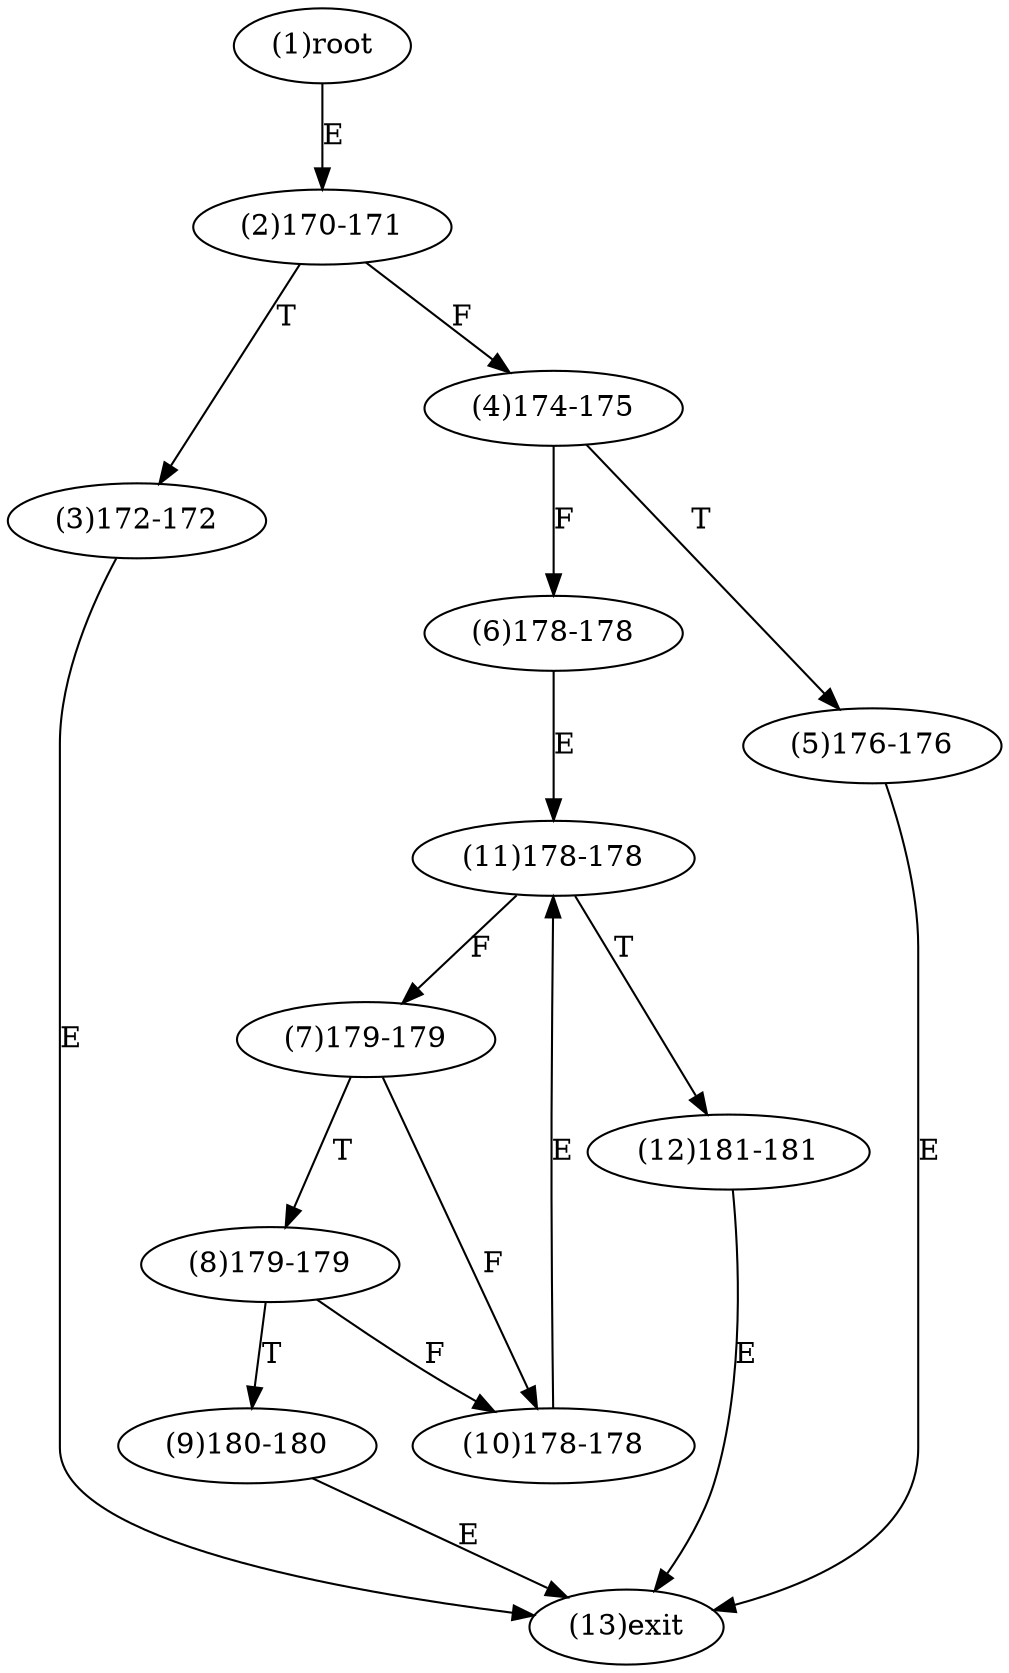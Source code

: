 digraph "" { 
1[ label="(1)root"];
2[ label="(2)170-171"];
3[ label="(3)172-172"];
4[ label="(4)174-175"];
5[ label="(5)176-176"];
6[ label="(6)178-178"];
7[ label="(7)179-179"];
8[ label="(8)179-179"];
9[ label="(9)180-180"];
10[ label="(10)178-178"];
11[ label="(11)178-178"];
12[ label="(12)181-181"];
13[ label="(13)exit"];
1->2[ label="E"];
2->4[ label="F"];
2->3[ label="T"];
3->13[ label="E"];
4->6[ label="F"];
4->5[ label="T"];
5->13[ label="E"];
6->11[ label="E"];
7->10[ label="F"];
7->8[ label="T"];
8->10[ label="F"];
8->9[ label="T"];
9->13[ label="E"];
10->11[ label="E"];
11->7[ label="F"];
11->12[ label="T"];
12->13[ label="E"];
}